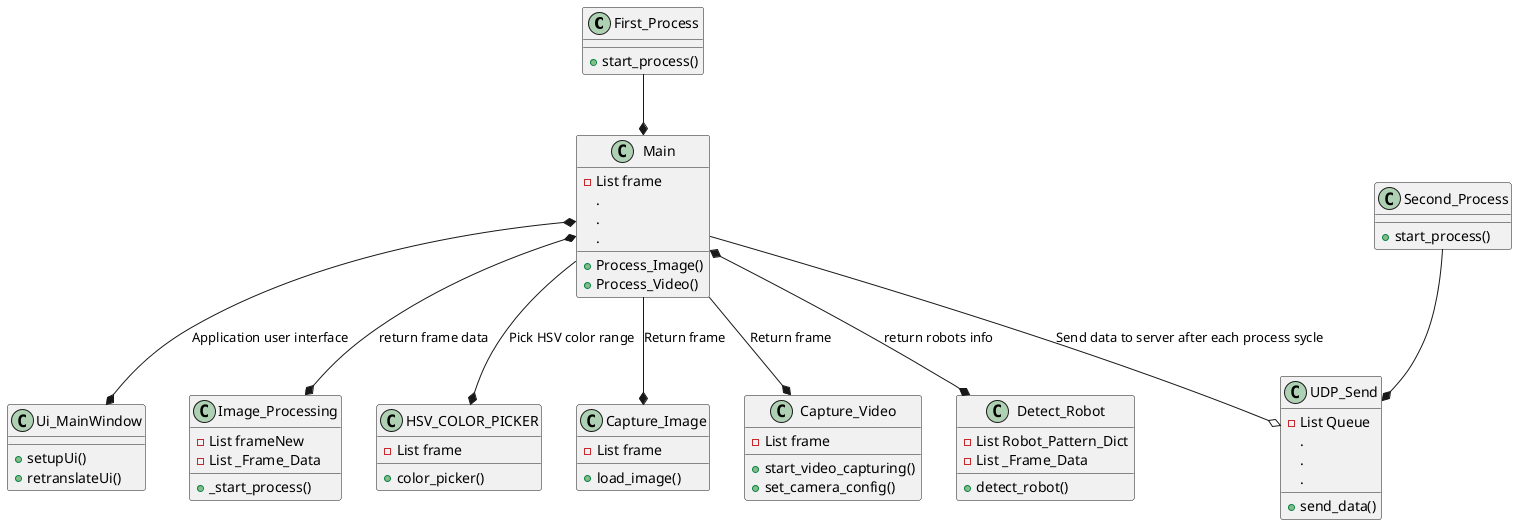 @startuml
class First_Process {
    +start_process()
}

class Second_Process {
+start_process()
}

class Main {
  -List frame
  .
  .
  .

  +Process_Image()
  +Process_Video()
}

class Detect_Robot {
  -List Robot_Pattern_Dict
  -List _Frame_Data


  +detect_robot()
}

class Ui_MainWindow {
  +setupUi()
  +retranslateUi()
}

class Image_Processing {
  -List frameNew
  -List _Frame_Data

  +_start_process()
}

class UDP_Send {
  -List Queue
  .
  .
  .

  +send_data()
}

class HSV_COLOR_PICKER {
  -List frame

  +color_picker()
}

class Capture_Image {
  -List frame

  +load_image()
}

class Capture_Video {
  -List frame

  +start_video_capturing()
  +set_camera_config()
}

First_Process --*  Main
Second_Process --* UDP_Send
Main *--* Image_Processing : return frame data
Main *--* Detect_Robot : return robots info
Main *--* Ui_MainWindow : Application user interface
Main --* HSV_COLOR_PICKER : Pick HSV color range
Main --* Capture_Image : Return frame
Main --* Capture_Video : Return frame
Main --o UDP_Send : Send data to server after each process sycle

@enduml